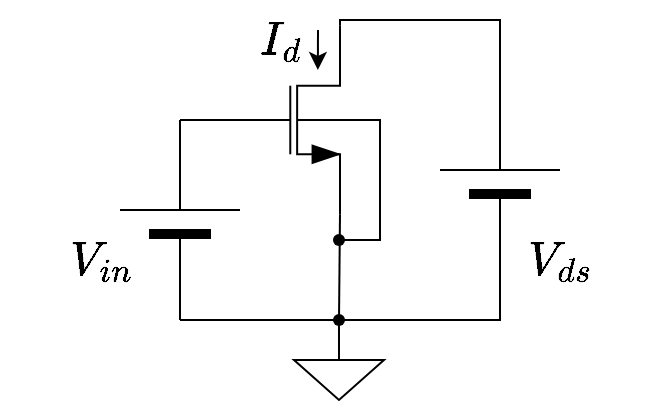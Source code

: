 <mxfile version="21.1.2" type="device">
  <diagram name="ページ1" id="7k3DJI7AjZ7odAOjeObp">
    <mxGraphModel dx="810" dy="473" grid="1" gridSize="10" guides="1" tooltips="1" connect="1" arrows="1" fold="1" page="1" pageScale="1" pageWidth="827" pageHeight="1169" math="1" shadow="0">
      <root>
        <mxCell id="0" />
        <mxCell id="1" parent="0" />
        <mxCell id="34" style="edgeStyle=none;shape=connector;rounded=0;html=1;exitX=1;exitY=1;exitDx=0;exitDy=0;exitPerimeter=0;entryX=0.482;entryY=-0.079;entryDx=0;entryDy=0;entryPerimeter=0;labelBackgroundColor=default;strokeColor=default;fontFamily=Helvetica;fontSize=12;fontColor=default;endArrow=none;endFill=0;elbow=vertical;" parent="1" source="19" target="24" edge="1">
          <mxGeometry relative="1" as="geometry" />
        </mxCell>
        <mxCell id="37" style="edgeStyle=none;shape=connector;rounded=0;html=1;exitX=1;exitY=0.5;exitDx=0;exitDy=0;exitPerimeter=0;labelBackgroundColor=default;strokeColor=default;fontFamily=Helvetica;fontSize=12;fontColor=default;endArrow=none;endFill=0;elbow=vertical;" parent="1" source="19" edge="1">
          <mxGeometry relative="1" as="geometry">
            <mxPoint x="320" y="350" as="targetPoint" />
            <Array as="points">
              <mxPoint x="340" y="290" />
              <mxPoint x="340" y="350" />
            </Array>
          </mxGeometry>
        </mxCell>
        <mxCell id="19" value="" style="verticalLabelPosition=bottom;shadow=0;dashed=0;align=center;html=1;verticalAlign=top;shape=stencil(vVbLUoMwFP2abB0gRXSptO7URReuYwiSARImSW39e0NCnQIlw6syzDA5l5xz7oMHgLHMUEVA4CFZEawA3IIgSOmJJPqq4cwivu/ZNUMlsdDb6/teA8+HIrchqQTPyZEmqtlEWUYEVTZ6tFhkeOAOeE8arE8YY86Y1qacyVbkIq65EWWqbWBnmSstUhJFhIUbo6fGuF39tGIgeJkiNEPnLpyltJ8u5c8S+hih441LCcYaGWohjD8Rzr8EP7Dkqj+JvonDfoXqYeoFzuGSm91XDYfOFpwZCsouGDb+BAqTeM+gQQeShnHKBXFVwzxCa9Wjkw1cXpBoRkFulFu4uNnRlHn5z9w6xpwvrVGpzep8uDaFe3hGJbICxd+X7CZ9FkQq/Yg778DKEV53ksJNu3wzRun+cXEHOi4eRrlIaVFgXnChl/ZqNoMAeuYYw4ELLl21dLW61h9shtnae5cb1P5PGeAX);pointerEvents=1;strokeColor=default;fontFamily=Helvetica;fontSize=12;fontColor=default;fillColor=default;" parent="1" vertex="1">
          <mxGeometry x="260" y="240" width="60" height="100" as="geometry" />
        </mxCell>
        <mxCell id="20" value="" style="pointerEvents=1;verticalLabelPosition=bottom;shadow=0;dashed=0;align=center;html=1;verticalAlign=top;shape=mxgraph.electrical.signal_sources.signal_ground;strokeColor=default;fontFamily=Helvetica;fontSize=12;fontColor=default;fillColor=default;" parent="1" vertex="1">
          <mxGeometry x="297" y="400" width="45" height="30" as="geometry" />
        </mxCell>
        <mxCell id="33" value="" style="edgeStyle=none;shape=connector;rounded=0;html=1;labelBackgroundColor=default;strokeColor=default;fontFamily=Helvetica;fontSize=12;fontColor=default;endArrow=none;endFill=0;elbow=vertical;" parent="1" source="24" target="20" edge="1">
          <mxGeometry relative="1" as="geometry" />
        </mxCell>
        <mxCell id="24" value="" style="shape=waypoint;sketch=0;fillStyle=solid;size=6;pointerEvents=1;points=[];fillColor=none;resizable=0;rotatable=0;perimeter=centerPerimeter;snapToPoint=1;shadow=0;dashed=0;strokeColor=default;fontFamily=Helvetica;fontSize=12;fontColor=default;html=1;" parent="1" vertex="1">
          <mxGeometry x="309.5" y="380" width="20" height="20" as="geometry" />
        </mxCell>
        <mxCell id="31" style="html=1;exitX=0;exitY=0.5;exitDx=0;exitDy=0;exitPerimeter=0;entryX=0.942;entryY=0.493;entryDx=0;entryDy=0;entryPerimeter=0;fontFamily=Helvetica;fontSize=12;fontColor=default;elbow=vertical;endArrow=none;endFill=0;rounded=0;" parent="1" source="29" target="24" edge="1">
          <mxGeometry relative="1" as="geometry">
            <Array as="points" />
          </mxGeometry>
        </mxCell>
        <mxCell id="35" style="edgeStyle=none;shape=connector;rounded=0;html=1;exitX=1;exitY=0.5;exitDx=0;exitDy=0;exitPerimeter=0;entryX=0;entryY=0.5;entryDx=0;entryDy=0;entryPerimeter=0;labelBackgroundColor=default;strokeColor=default;fontFamily=Helvetica;fontSize=12;fontColor=default;endArrow=none;endFill=0;elbow=vertical;" parent="1" source="29" target="19" edge="1">
          <mxGeometry relative="1" as="geometry">
            <Array as="points">
              <mxPoint x="240" y="290" />
            </Array>
          </mxGeometry>
        </mxCell>
        <mxCell id="29" value="" style="verticalLabelPosition=bottom;shadow=0;dashed=0;align=center;fillColor=strokeColor;html=1;verticalAlign=top;strokeWidth=1;shape=mxgraph.electrical.miscellaneous.monocell_battery;pointerEvents=1;strokeColor=default;fontFamily=Helvetica;fontSize=12;fontColor=default;direction=north;" parent="1" vertex="1">
          <mxGeometry x="210" y="290" width="60" height="100" as="geometry" />
        </mxCell>
        <mxCell id="32" style="edgeStyle=none;shape=connector;rounded=0;html=1;exitX=0;exitY=0.5;exitDx=0;exitDy=0;exitPerimeter=0;entryX=1.061;entryY=0.802;entryDx=0;entryDy=0;entryPerimeter=0;labelBackgroundColor=default;strokeColor=default;fontFamily=Helvetica;fontSize=12;fontColor=default;endArrow=none;endFill=0;elbow=vertical;" parent="1" source="30" target="24" edge="1">
          <mxGeometry relative="1" as="geometry">
            <Array as="points">
              <mxPoint x="400" y="390" />
            </Array>
          </mxGeometry>
        </mxCell>
        <mxCell id="36" style="edgeStyle=none;shape=connector;rounded=0;html=1;exitX=1;exitY=0.5;exitDx=0;exitDy=0;exitPerimeter=0;entryX=1;entryY=0;entryDx=0;entryDy=0;entryPerimeter=0;labelBackgroundColor=default;strokeColor=default;fontFamily=Helvetica;fontSize=12;fontColor=default;endArrow=none;endFill=0;elbow=vertical;" parent="1" source="30" target="19" edge="1">
          <mxGeometry relative="1" as="geometry">
            <Array as="points">
              <mxPoint x="400" y="240" />
              <mxPoint x="320" y="240" />
            </Array>
          </mxGeometry>
        </mxCell>
        <mxCell id="30" value="" style="verticalLabelPosition=bottom;shadow=0;dashed=0;align=center;fillColor=strokeColor;html=1;verticalAlign=top;strokeWidth=1;shape=mxgraph.electrical.miscellaneous.monocell_battery;pointerEvents=1;strokeColor=default;fontFamily=Helvetica;fontSize=12;fontColor=default;direction=north;" parent="1" vertex="1">
          <mxGeometry x="370" y="270" width="60" height="100" as="geometry" />
        </mxCell>
        <mxCell id="38" value="" style="shape=waypoint;sketch=0;fillStyle=solid;size=6;pointerEvents=1;points=[];fillColor=none;resizable=0;rotatable=0;perimeter=centerPerimeter;snapToPoint=1;shadow=0;dashed=0;strokeColor=default;fontFamily=Helvetica;fontSize=12;fontColor=default;html=1;" parent="1" vertex="1">
          <mxGeometry x="309.5" y="340" width="20" height="20" as="geometry" />
        </mxCell>
        <mxCell id="g8kh5Hqq2EbHcC646G7v-38" value="&lt;font style=&quot;font-size: 20px;&quot;&gt;`V_{ds}`&lt;/font&gt;" style="text;html=1;align=center;verticalAlign=middle;resizable=0;points=[];autosize=1;strokeColor=none;fillColor=none;fontSize=11;fontFamily=Helvetica;fontColor=default;" vertex="1" parent="1">
          <mxGeometry x="380" y="340" width="100" height="40" as="geometry" />
        </mxCell>
        <mxCell id="g8kh5Hqq2EbHcC646G7v-39" value="&lt;font style=&quot;font-size: 20px;&quot;&gt;`V_{i n}`&lt;/font&gt;" style="text;html=1;align=center;verticalAlign=middle;resizable=0;points=[];autosize=1;strokeColor=none;fillColor=none;fontSize=11;fontFamily=Helvetica;fontColor=default;" vertex="1" parent="1">
          <mxGeometry x="150" y="340" width="100" height="40" as="geometry" />
        </mxCell>
        <mxCell id="g8kh5Hqq2EbHcC646G7v-40" value="" style="endArrow=classic;html=1;rounded=0;labelBackgroundColor=default;strokeColor=default;fontFamily=Helvetica;fontSize=11;fontColor=default;shape=connector;" edge="1" parent="1">
          <mxGeometry width="50" height="50" relative="1" as="geometry">
            <mxPoint x="309" y="245" as="sourcePoint" />
            <mxPoint x="308.93" y="265" as="targetPoint" />
          </mxGeometry>
        </mxCell>
        <mxCell id="g8kh5Hqq2EbHcC646G7v-41" value="&lt;font style=&quot;font-size: 20px;&quot;&gt;`I_{d}`&lt;/font&gt;" style="text;html=1;align=center;verticalAlign=middle;resizable=0;points=[];autosize=1;strokeColor=none;fillColor=none;fontSize=11;fontFamily=Helvetica;fontColor=default;" vertex="1" parent="1">
          <mxGeometry x="249.5" y="230" width="80" height="40" as="geometry" />
        </mxCell>
      </root>
    </mxGraphModel>
  </diagram>
</mxfile>
